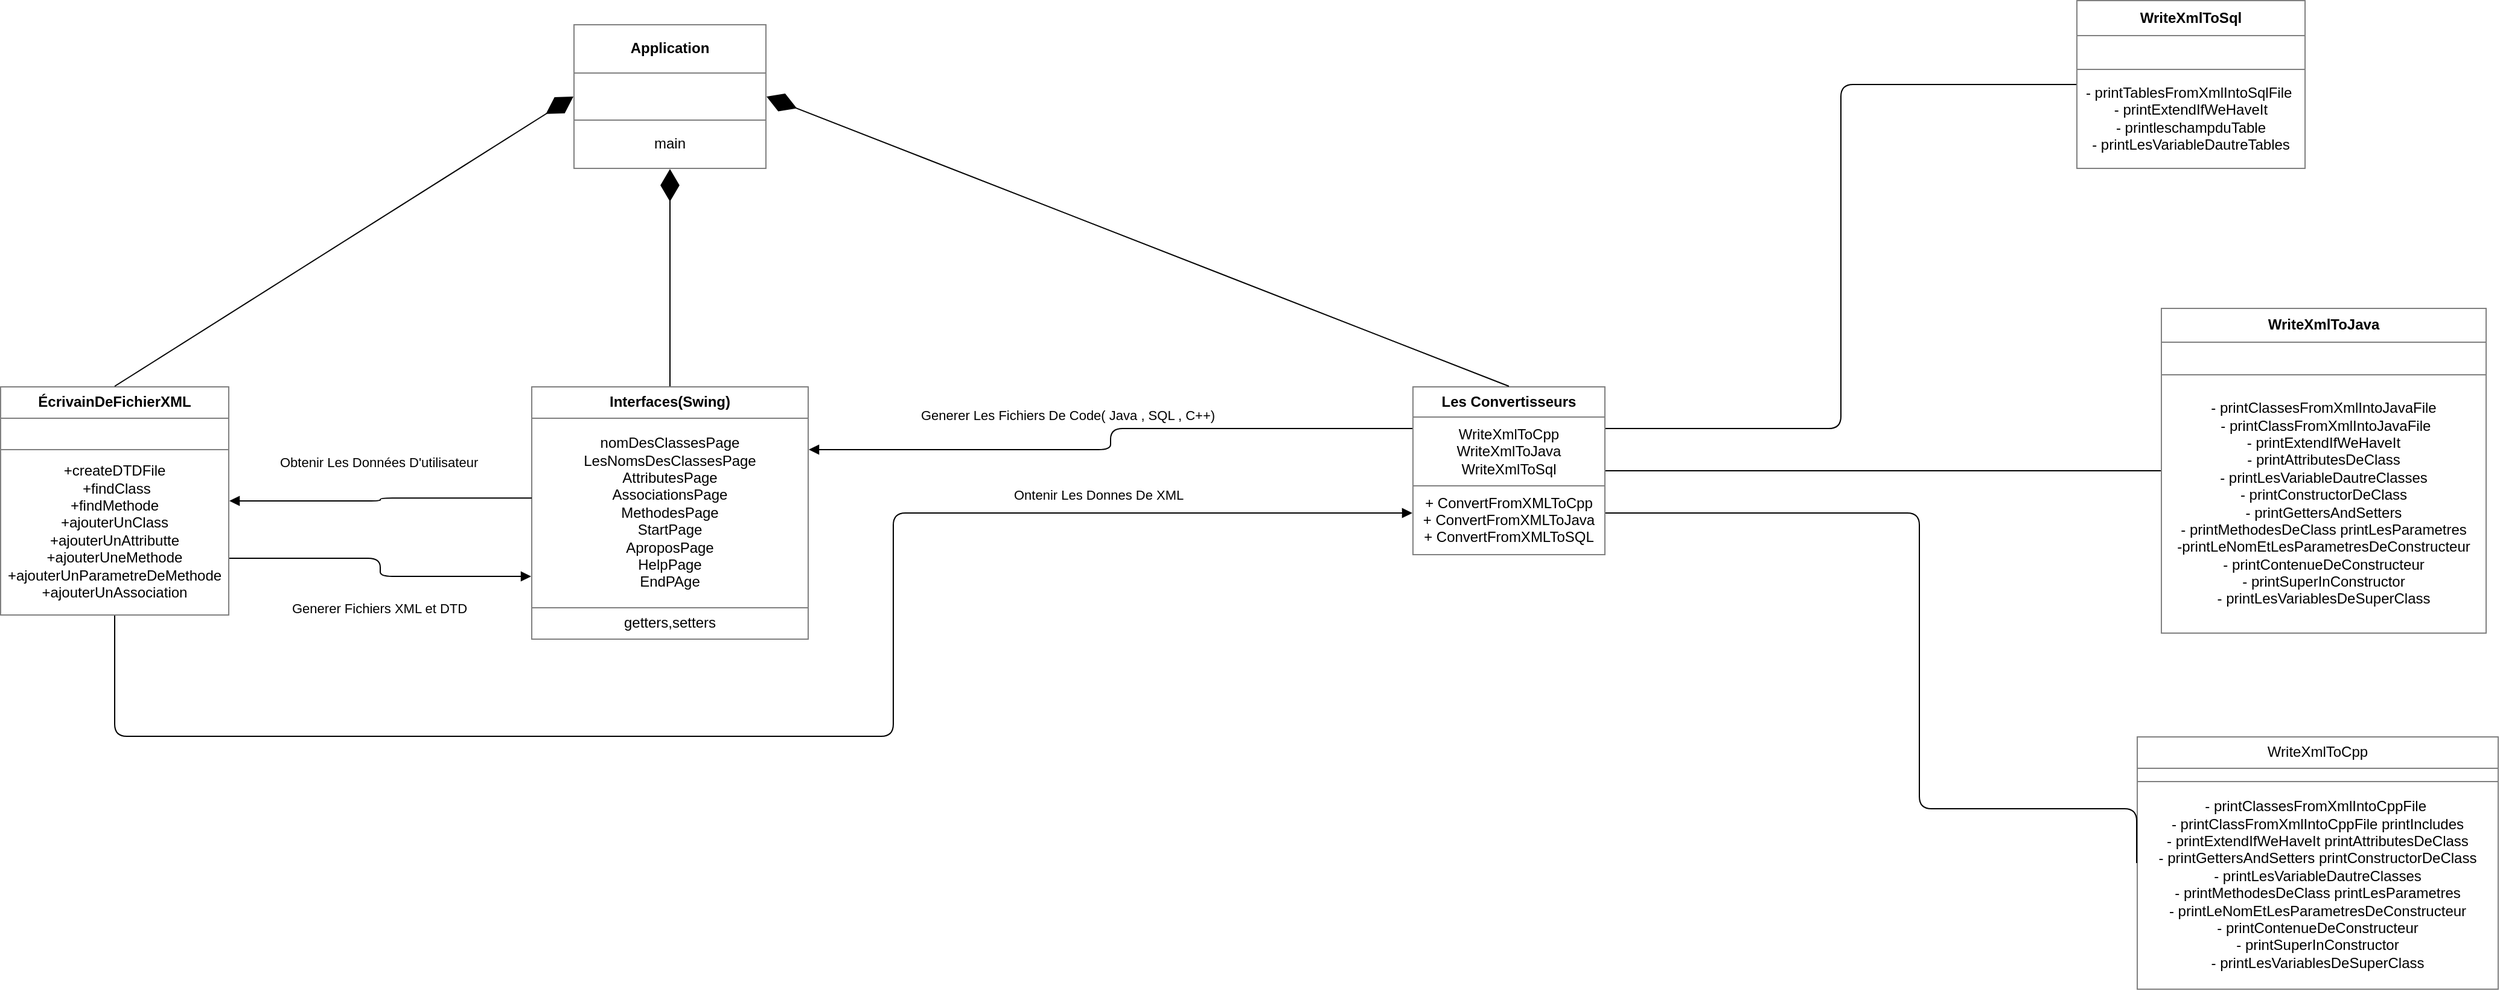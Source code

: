 <mxfile>
    <diagram id="LhzLOoMcZ5yWtEkAhs8z" name="Page-1">
        <mxGraphModel dx="1738" dy="608" grid="1" gridSize="10" guides="1" tooltips="1" connect="1" arrows="1" fold="1" page="1" pageScale="1" pageWidth="850" pageHeight="1100" math="0" shadow="0">
            <root>
                <mxCell id="0"/>
                <mxCell id="1" parent="0"/>
                <mxCell id="11" value="&lt;table border=&quot;1&quot; width=&quot;100%&quot; height=&quot;100%&quot; cellpadding=&quot;4&quot; style=&quot;width:100%;height:100%;border-collapse:collapse;&quot;&gt;&lt;tbody&gt;&lt;tr&gt;&lt;th align=&quot;center&quot;&gt;Interfaces(Swing)&lt;/th&gt;&lt;/tr&gt;&lt;tr&gt;&lt;td align=&quot;center&quot;&gt;nomDesClassesPage&lt;br&gt;LesNomsDesClassesPage&lt;br&gt;AttributesPage&lt;br&gt;AssociationsPage&lt;br&gt;MethodesPage&lt;br&gt;StartPage&lt;br&gt;AproposPage&lt;br&gt;HelpPage&lt;br&gt;EndPAge&lt;/td&gt;&lt;/tr&gt;&lt;tr&gt;&lt;td align=&quot;center&quot;&gt;getters,setters&lt;/td&gt;&lt;/tr&gt;&lt;/tbody&gt;&lt;/table&gt;" style="text;html=1;whiteSpace=wrap;strokeColor=none;fillColor=none;overflow=fill;" vertex="1" parent="1">
                    <mxGeometry x="230" y="320" width="230" height="210" as="geometry"/>
                </mxCell>
                <mxCell id="12" value="&lt;table border=&quot;1&quot; width=&quot;100%&quot; height=&quot;100%&quot; cellpadding=&quot;4&quot; style=&quot;width:100%;height:100%;border-collapse:collapse;&quot;&gt;&lt;tbody&gt;&lt;tr&gt;&lt;th align=&quot;center&quot;&gt;&lt;b&gt;Les Convertisseurs&lt;/b&gt;&lt;/th&gt;&lt;/tr&gt;&lt;tr&gt;&lt;td align=&quot;center&quot;&gt;WriteXmlToCpp&lt;br&gt;WriteXmlToJava&lt;br&gt;WriteXmlToSql&lt;/td&gt;&lt;/tr&gt;&lt;tr&gt;&lt;td align=&quot;center&quot;&gt;+ ConvertFromXMLToCpp&lt;br&gt;+ ConvertFromXMLToJava&lt;br&gt;+ ConvertFromXMLToSQL&lt;br&gt;&lt;/td&gt;&lt;/tr&gt;&lt;/tbody&gt;&lt;/table&gt;" style="text;html=1;whiteSpace=wrap;strokeColor=none;fillColor=none;overflow=fill;" vertex="1" parent="1">
                    <mxGeometry x="960" y="320" width="160" height="140" as="geometry"/>
                </mxCell>
                <mxCell id="13" value="&lt;table border=&quot;1&quot; width=&quot;100%&quot; height=&quot;100%&quot; cellpadding=&quot;4&quot; style=&quot;width:100%;height:100%;border-collapse:collapse;&quot;&gt;&lt;tbody&gt;&lt;tr&gt;&lt;th align=&quot;center&quot;&gt;Application&lt;/th&gt;&lt;/tr&gt;&lt;tr&gt;&lt;td align=&quot;center&quot;&gt;&lt;br&gt;&lt;/td&gt;&lt;/tr&gt;&lt;tr&gt;&lt;td align=&quot;center&quot;&gt;main&lt;/td&gt;&lt;/tr&gt;&lt;/tbody&gt;&lt;/table&gt;" style="text;html=1;whiteSpace=wrap;strokeColor=none;fillColor=none;overflow=fill;" vertex="1" parent="1">
                    <mxGeometry x="265" y="20" width="160" height="120" as="geometry"/>
                </mxCell>
                <mxCell id="14" value="&lt;table border=&quot;1&quot; width=&quot;100%&quot; height=&quot;100%&quot; cellpadding=&quot;4&quot; style=&quot;width:100%;height:100%;border-collapse:collapse;&quot;&gt;&lt;tbody&gt;&lt;tr&gt;&lt;th align=&quot;center&quot;&gt;&lt;span style=&quot;font-weight: 400;&quot;&gt;WriteXmlToCpp&lt;/span&gt;&lt;/th&gt;&lt;/tr&gt;&lt;tr&gt;&lt;td align=&quot;center&quot;&gt;&lt;/td&gt;&lt;/tr&gt;&lt;tr&gt;&lt;td align=&quot;center&quot;&gt;- printClassesFromXmlIntoCppFile&amp;nbsp;&lt;br&gt;- printClassFromXmlIntoCppFile printIncludes &lt;br&gt;- printExtendIfWeHaveIt printAttributesDeClass &lt;br&gt;- printGettersAndSetters printConstructorDeClass &lt;br&gt;- printLesVariableDautreClasses &lt;br&gt;- printMethodesDeClass printLesParametres &lt;br&gt;- printLeNomEtLesParametresDeConstructeur &lt;br&gt;- printContenueDeConstructeur &lt;br&gt;- printSuperInConstructor &lt;br&gt;- printLesVariablesDeSuperClass&lt;br&gt;&lt;/td&gt;&lt;/tr&gt;&lt;/tbody&gt;&lt;/table&gt;" style="text;html=1;whiteSpace=wrap;strokeColor=none;fillColor=none;overflow=fill;" vertex="1" parent="1">
                    <mxGeometry x="1560" y="610" width="300" height="210" as="geometry"/>
                </mxCell>
                <mxCell id="15" value="&lt;table border=&quot;1&quot; width=&quot;100%&quot; height=&quot;100%&quot; cellpadding=&quot;4&quot; style=&quot;width:100%;height:100%;border-collapse:collapse;&quot;&gt;&lt;tbody&gt;&lt;tr&gt;&lt;th align=&quot;center&quot;&gt;WriteXmlToJava&lt;/th&gt;&lt;/tr&gt;&lt;tr&gt;&lt;td align=&quot;center&quot;&gt;&lt;br&gt;&lt;/td&gt;&lt;/tr&gt;&lt;tr&gt;&lt;td align=&quot;center&quot;&gt;- printClassesFromXmlIntoJavaFile &lt;br&gt;&amp;nbsp;- printClassFromXmlIntoJavaFile&lt;br&gt;- printExtendIfWeHaveIt&lt;br&gt;- printAttributesDeClass &lt;br&gt;- printLesVariableDautreClasses &lt;br&gt;- printConstructorDeClass &lt;br&gt;- printGettersAndSetters &lt;br&gt;- printMethodesDeClass printLesParametres &lt;br&gt;-printLeNomEtLesParametresDeConstructeur &lt;br&gt;- printContenueDeConstructeur &lt;br&gt;- printSuperInConstructor &lt;br&gt;- printLesVariablesDeSuperClass&lt;br&gt;&lt;/td&gt;&lt;/tr&gt;&lt;/tbody&gt;&lt;/table&gt;" style="text;html=1;whiteSpace=wrap;strokeColor=none;fillColor=none;overflow=fill;" vertex="1" parent="1">
                    <mxGeometry x="1580" y="255" width="270" height="270" as="geometry"/>
                </mxCell>
                <mxCell id="16" value="&lt;table border=&quot;1&quot; width=&quot;100%&quot; height=&quot;100%&quot; cellpadding=&quot;4&quot; style=&quot;width:100%;height:100%;border-collapse:collapse;&quot;&gt;&lt;tbody&gt;&lt;tr&gt;&lt;th align=&quot;center&quot;&gt;WriteXmlToSql&lt;/th&gt;&lt;/tr&gt;&lt;tr&gt;&lt;td align=&quot;center&quot;&gt;&lt;br&gt;&lt;/td&gt;&lt;/tr&gt;&lt;tr&gt;&lt;td align=&quot;center&quot;&gt;- printTablesFromXmlIntoSqlFile&amp;nbsp; - printExtendIfWeHaveIt&lt;br&gt;- printleschampduTable &lt;br&gt;- printLesVariableDautreTables&lt;/td&gt;&lt;/tr&gt;&lt;/tbody&gt;&lt;/table&gt;" style="text;html=1;whiteSpace=wrap;strokeColor=none;fillColor=none;overflow=fill;" vertex="1" parent="1">
                    <mxGeometry x="1510" width="190" height="140" as="geometry"/>
                </mxCell>
                <mxCell id="21" value="&lt;table border=&quot;1&quot; width=&quot;100%&quot; height=&quot;100%&quot; cellpadding=&quot;4&quot; style=&quot;width:100%;height:100%;border-collapse:collapse;&quot;&gt;&lt;tbody&gt;&lt;tr&gt;&lt;th align=&quot;center&quot;&gt;ÉcrivainDeFichierXML&lt;/th&gt;&lt;/tr&gt;&lt;tr&gt;&lt;td align=&quot;center&quot;&gt;&lt;br&gt;&lt;/td&gt;&lt;/tr&gt;&lt;tr&gt;&lt;td align=&quot;center&quot;&gt;+createDTDFile&lt;br&gt;&amp;nbsp;+findClass &lt;br&gt;+findMethode &lt;br&gt;+ajouterUnClass&lt;br&gt;+ajouterUnAttributte &lt;br&gt;+ajouterUneMethode &lt;br&gt;+ajouterUnParametreDeMethode &lt;br&gt;+ajouterUnAssociation&lt;/td&gt;&lt;/tr&gt;&lt;/tbody&gt;&lt;/table&gt;" style="text;html=1;whiteSpace=wrap;strokeColor=none;fillColor=none;overflow=fill;" vertex="1" parent="1">
                    <mxGeometry x="-210" y="320" width="190" height="190" as="geometry"/>
                </mxCell>
                <mxCell id="41" value="" style="endArrow=none;html=1;edgeStyle=orthogonalEdgeStyle;entryX=0;entryY=0.5;entryDx=0;entryDy=0;exitX=1;exitY=0.25;exitDx=0;exitDy=0;" edge="1" parent="1" source="12" target="16">
                    <mxGeometry relative="1" as="geometry">
                        <mxPoint x="790" y="260" as="sourcePoint"/>
                        <mxPoint x="950" y="260" as="targetPoint"/>
                    </mxGeometry>
                </mxCell>
                <mxCell id="44" value="" style="endArrow=none;html=1;edgeStyle=orthogonalEdgeStyle;exitX=1;exitY=0.5;exitDx=0;exitDy=0;entryX=0;entryY=0.5;entryDx=0;entryDy=0;" edge="1" parent="1" source="12" target="15">
                    <mxGeometry relative="1" as="geometry">
                        <mxPoint x="790" y="260" as="sourcePoint"/>
                        <mxPoint x="950" y="260" as="targetPoint"/>
                    </mxGeometry>
                </mxCell>
                <mxCell id="47" value="" style="endArrow=none;html=1;edgeStyle=orthogonalEdgeStyle;exitX=1;exitY=0.75;exitDx=0;exitDy=0;entryX=0;entryY=0.5;entryDx=0;entryDy=0;" edge="1" parent="1" source="12" target="14">
                    <mxGeometry relative="1" as="geometry">
                        <mxPoint x="790" y="260" as="sourcePoint"/>
                        <mxPoint x="950" y="260" as="targetPoint"/>
                        <Array as="points">
                            <mxPoint x="1380" y="425"/>
                            <mxPoint x="1380" y="670"/>
                            <mxPoint x="1560" y="670"/>
                        </Array>
                    </mxGeometry>
                </mxCell>
                <mxCell id="54" value="" style="endArrow=diamondThin;endFill=1;endSize=24;html=1;exitX=0.5;exitY=0;exitDx=0;exitDy=0;entryX=1;entryY=0.5;entryDx=0;entryDy=0;" edge="1" parent="1" source="12" target="13">
                    <mxGeometry width="160" relative="1" as="geometry">
                        <mxPoint x="600" y="360" as="sourcePoint"/>
                        <mxPoint x="760" y="360" as="targetPoint"/>
                    </mxGeometry>
                </mxCell>
                <mxCell id="55" value="" style="endArrow=diamondThin;endFill=1;endSize=24;html=1;exitX=0.5;exitY=0;exitDx=0;exitDy=0;" edge="1" parent="1" source="11" target="13">
                    <mxGeometry width="160" relative="1" as="geometry">
                        <mxPoint x="60" y="370" as="sourcePoint"/>
                        <mxPoint x="760" y="360" as="targetPoint"/>
                    </mxGeometry>
                </mxCell>
                <mxCell id="56" value="" style="endArrow=diamondThin;endFill=1;endSize=24;html=1;exitX=0.5;exitY=0;exitDx=0;exitDy=0;entryX=0;entryY=0.5;entryDx=0;entryDy=0;" edge="1" parent="1" source="21" target="13">
                    <mxGeometry width="160" relative="1" as="geometry">
                        <mxPoint x="-140" y="360" as="sourcePoint"/>
                        <mxPoint x="20" y="360" as="targetPoint"/>
                    </mxGeometry>
                </mxCell>
                <mxCell id="57" value="Obtenir Les Données D'utilisateur" style="endArrow=block;endFill=1;html=1;edgeStyle=orthogonalEdgeStyle;align=left;verticalAlign=top;exitX=0.002;exitY=0.441;exitDx=0;exitDy=0;exitPerimeter=0;" edge="1" parent="1" source="11" target="21">
                    <mxGeometry x="0.684" y="-45" relative="1" as="geometry">
                        <mxPoint x="280" y="400" as="sourcePoint"/>
                        <mxPoint x="440" y="400" as="targetPoint"/>
                        <mxPoint as="offset"/>
                    </mxGeometry>
                </mxCell>
                <mxCell id="59" value="Generer Fichiers XML et DTD&amp;nbsp;" style="endArrow=block;endFill=1;html=1;edgeStyle=orthogonalEdgeStyle;align=left;verticalAlign=top;exitX=1;exitY=0.75;exitDx=0;exitDy=0;entryX=0;entryY=0.75;entryDx=0;entryDy=0;" edge="1" parent="1" source="21" target="11">
                    <mxGeometry x="-0.623" y="-27" relative="1" as="geometry">
                        <mxPoint x="280" y="450" as="sourcePoint"/>
                        <mxPoint x="440" y="450" as="targetPoint"/>
                        <mxPoint y="1" as="offset"/>
                    </mxGeometry>
                </mxCell>
                <mxCell id="61" value="Ontenir Les Donnes De XML" style="endArrow=block;endFill=1;html=1;edgeStyle=orthogonalEdgeStyle;align=left;verticalAlign=top;exitX=0.5;exitY=1;exitDx=0;exitDy=0;entryX=0;entryY=0.75;entryDx=0;entryDy=0;" edge="1" parent="1" source="21" target="12">
                    <mxGeometry x="0.511" y="28" relative="1" as="geometry">
                        <mxPoint x="350" y="580" as="sourcePoint"/>
                        <mxPoint x="510" y="580" as="targetPoint"/>
                        <Array as="points">
                            <mxPoint x="-115" y="610"/>
                            <mxPoint x="530" y="610"/>
                            <mxPoint x="530" y="425"/>
                        </Array>
                        <mxPoint as="offset"/>
                    </mxGeometry>
                </mxCell>
                <mxCell id="65" value="Generer Les Fichiers De Code( Java , SQL , C++)&amp;nbsp;" style="endArrow=block;endFill=1;html=1;edgeStyle=orthogonalEdgeStyle;align=left;verticalAlign=top;entryX=1;entryY=0.25;entryDx=0;entryDy=0;exitX=0;exitY=0.25;exitDx=0;exitDy=0;" edge="1" parent="1" source="12" target="11">
                    <mxGeometry x="0.652" y="-42" relative="1" as="geometry">
                        <mxPoint x="970" y="350" as="sourcePoint"/>
                        <mxPoint x="880" y="490" as="targetPoint"/>
                        <mxPoint x="1" as="offset"/>
                    </mxGeometry>
                </mxCell>
            </root>
        </mxGraphModel>
    </diagram>
</mxfile>